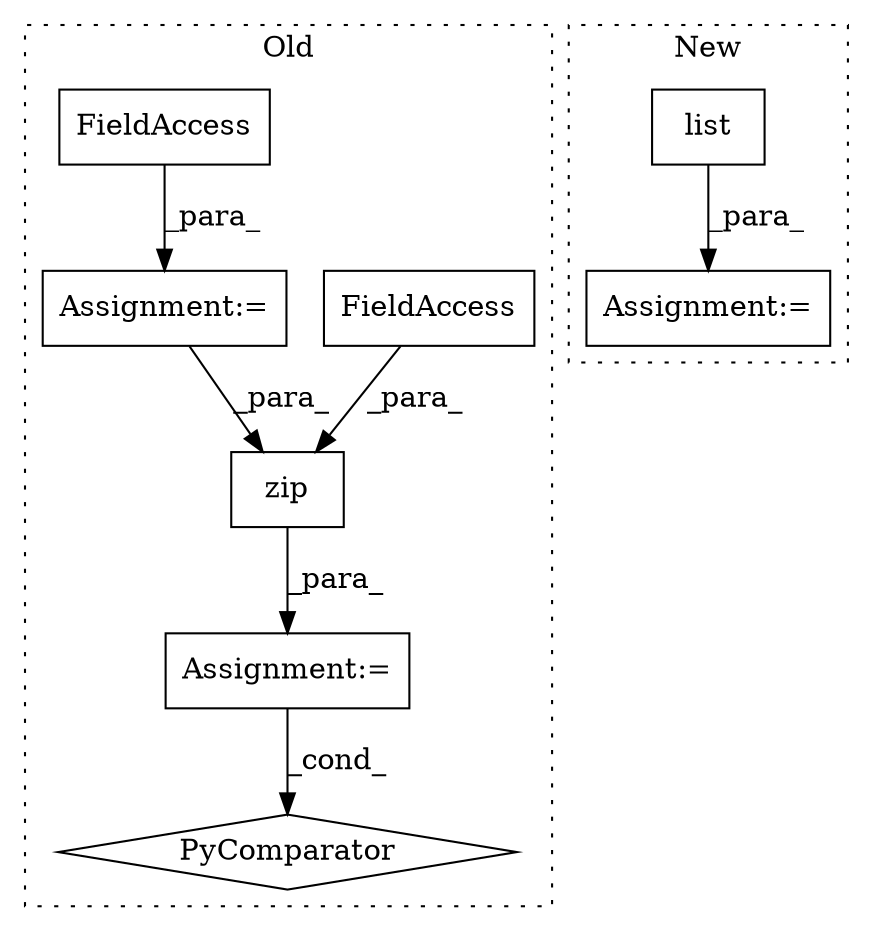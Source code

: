 digraph G {
subgraph cluster0 {
1 [label="zip" a="32" s="4760,4798" l="4,1" shape="box"];
4 [label="Assignment:=" a="7" s="4751" l="57" shape="box"];
5 [label="Assignment:=" a="7" s="4348" l="1" shape="box"];
6 [label="FieldAccess" a="22" s="4764" l="17" shape="box"];
7 [label="FieldAccess" a="22" s="4349" l="26" shape="box"];
8 [label="PyComparator" a="113" s="4751" l="57" shape="diamond"];
label = "Old";
style="dotted";
}
subgraph cluster1 {
2 [label="list" a="32" s="4486,4525" l="5,1" shape="box"];
3 [label="Assignment:=" a="7" s="5198" l="1" shape="box"];
label = "New";
style="dotted";
}
1 -> 4 [label="_para_"];
2 -> 3 [label="_para_"];
4 -> 8 [label="_cond_"];
5 -> 1 [label="_para_"];
6 -> 1 [label="_para_"];
7 -> 5 [label="_para_"];
}